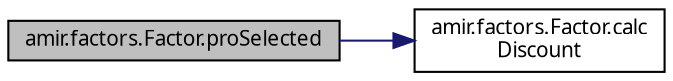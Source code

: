 digraph "amir.factors.Factor.proSelected"
{
 // LATEX_PDF_SIZE
  edge [fontname="FreeSans.ttf",fontsize="10",labelfontname="FreeSans.ttf",labelfontsize="10"];
  node [fontname="FreeSans.ttf",fontsize="10",shape=record];
  rankdir="LR";
  Node1 [label="amir.factors.Factor.proSelected",height=0.2,width=0.4,color="black", fillcolor="grey75", style="filled", fontcolor="black",tooltip=" "];
  Node1 -> Node2 [color="midnightblue",fontsize="10",style="solid",fontname="FreeSans.ttf"];
  Node2 [label="amir.factors.Factor.calc\lDiscount",height=0.2,width=0.4,color="black", fillcolor="white", style="filled",URL="$classamir_1_1factors_1_1_factor.html#a7d8241e745b38c2b15f7376975a8f1fd",tooltip=" "];
}
